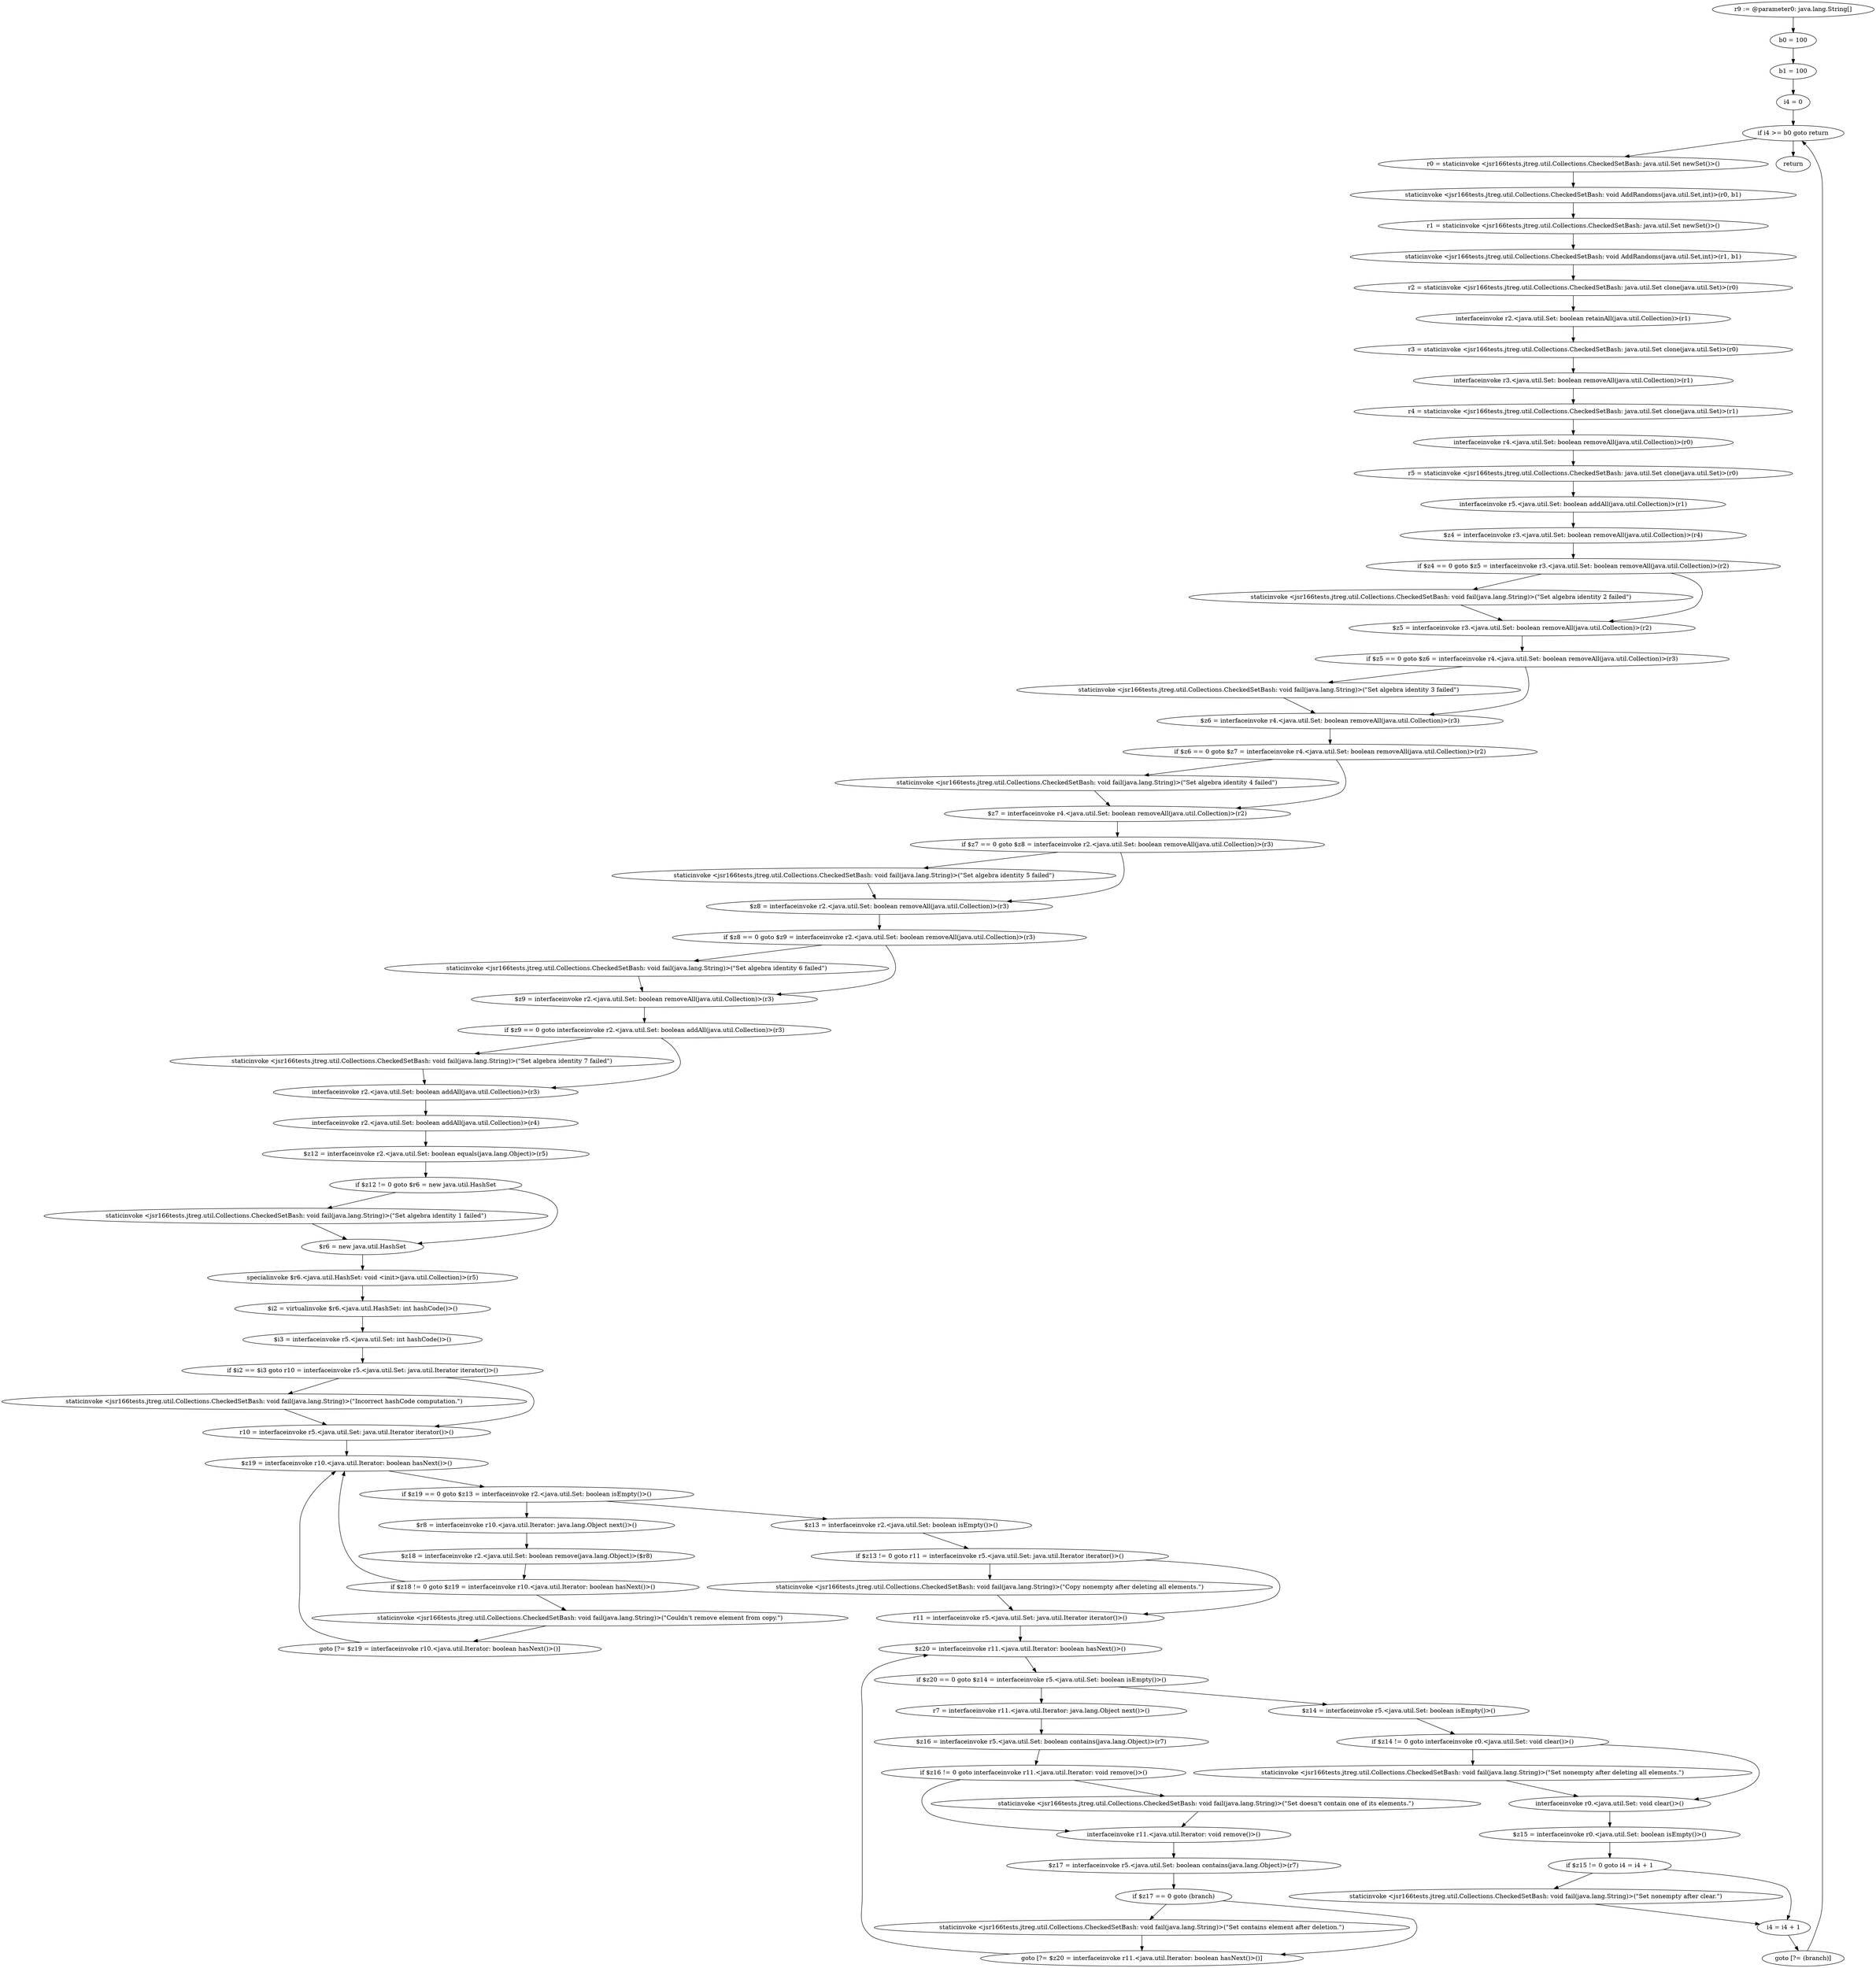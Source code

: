 digraph "unitGraph" {
    "r9 := @parameter0: java.lang.String[]"
    "b0 = 100"
    "b1 = 100"
    "i4 = 0"
    "if i4 >= b0 goto return"
    "r0 = staticinvoke <jsr166tests.jtreg.util.Collections.CheckedSetBash: java.util.Set newSet()>()"
    "staticinvoke <jsr166tests.jtreg.util.Collections.CheckedSetBash: void AddRandoms(java.util.Set,int)>(r0, b1)"
    "r1 = staticinvoke <jsr166tests.jtreg.util.Collections.CheckedSetBash: java.util.Set newSet()>()"
    "staticinvoke <jsr166tests.jtreg.util.Collections.CheckedSetBash: void AddRandoms(java.util.Set,int)>(r1, b1)"
    "r2 = staticinvoke <jsr166tests.jtreg.util.Collections.CheckedSetBash: java.util.Set clone(java.util.Set)>(r0)"
    "interfaceinvoke r2.<java.util.Set: boolean retainAll(java.util.Collection)>(r1)"
    "r3 = staticinvoke <jsr166tests.jtreg.util.Collections.CheckedSetBash: java.util.Set clone(java.util.Set)>(r0)"
    "interfaceinvoke r3.<java.util.Set: boolean removeAll(java.util.Collection)>(r1)"
    "r4 = staticinvoke <jsr166tests.jtreg.util.Collections.CheckedSetBash: java.util.Set clone(java.util.Set)>(r1)"
    "interfaceinvoke r4.<java.util.Set: boolean removeAll(java.util.Collection)>(r0)"
    "r5 = staticinvoke <jsr166tests.jtreg.util.Collections.CheckedSetBash: java.util.Set clone(java.util.Set)>(r0)"
    "interfaceinvoke r5.<java.util.Set: boolean addAll(java.util.Collection)>(r1)"
    "$z4 = interfaceinvoke r3.<java.util.Set: boolean removeAll(java.util.Collection)>(r4)"
    "if $z4 == 0 goto $z5 = interfaceinvoke r3.<java.util.Set: boolean removeAll(java.util.Collection)>(r2)"
    "staticinvoke <jsr166tests.jtreg.util.Collections.CheckedSetBash: void fail(java.lang.String)>(\"Set algebra identity 2 failed\")"
    "$z5 = interfaceinvoke r3.<java.util.Set: boolean removeAll(java.util.Collection)>(r2)"
    "if $z5 == 0 goto $z6 = interfaceinvoke r4.<java.util.Set: boolean removeAll(java.util.Collection)>(r3)"
    "staticinvoke <jsr166tests.jtreg.util.Collections.CheckedSetBash: void fail(java.lang.String)>(\"Set algebra identity 3 failed\")"
    "$z6 = interfaceinvoke r4.<java.util.Set: boolean removeAll(java.util.Collection)>(r3)"
    "if $z6 == 0 goto $z7 = interfaceinvoke r4.<java.util.Set: boolean removeAll(java.util.Collection)>(r2)"
    "staticinvoke <jsr166tests.jtreg.util.Collections.CheckedSetBash: void fail(java.lang.String)>(\"Set algebra identity 4 failed\")"
    "$z7 = interfaceinvoke r4.<java.util.Set: boolean removeAll(java.util.Collection)>(r2)"
    "if $z7 == 0 goto $z8 = interfaceinvoke r2.<java.util.Set: boolean removeAll(java.util.Collection)>(r3)"
    "staticinvoke <jsr166tests.jtreg.util.Collections.CheckedSetBash: void fail(java.lang.String)>(\"Set algebra identity 5 failed\")"
    "$z8 = interfaceinvoke r2.<java.util.Set: boolean removeAll(java.util.Collection)>(r3)"
    "if $z8 == 0 goto $z9 = interfaceinvoke r2.<java.util.Set: boolean removeAll(java.util.Collection)>(r3)"
    "staticinvoke <jsr166tests.jtreg.util.Collections.CheckedSetBash: void fail(java.lang.String)>(\"Set algebra identity 6 failed\")"
    "$z9 = interfaceinvoke r2.<java.util.Set: boolean removeAll(java.util.Collection)>(r3)"
    "if $z9 == 0 goto interfaceinvoke r2.<java.util.Set: boolean addAll(java.util.Collection)>(r3)"
    "staticinvoke <jsr166tests.jtreg.util.Collections.CheckedSetBash: void fail(java.lang.String)>(\"Set algebra identity 7 failed\")"
    "interfaceinvoke r2.<java.util.Set: boolean addAll(java.util.Collection)>(r3)"
    "interfaceinvoke r2.<java.util.Set: boolean addAll(java.util.Collection)>(r4)"
    "$z12 = interfaceinvoke r2.<java.util.Set: boolean equals(java.lang.Object)>(r5)"
    "if $z12 != 0 goto $r6 = new java.util.HashSet"
    "staticinvoke <jsr166tests.jtreg.util.Collections.CheckedSetBash: void fail(java.lang.String)>(\"Set algebra identity 1 failed\")"
    "$r6 = new java.util.HashSet"
    "specialinvoke $r6.<java.util.HashSet: void <init>(java.util.Collection)>(r5)"
    "$i2 = virtualinvoke $r6.<java.util.HashSet: int hashCode()>()"
    "$i3 = interfaceinvoke r5.<java.util.Set: int hashCode()>()"
    "if $i2 == $i3 goto r10 = interfaceinvoke r5.<java.util.Set: java.util.Iterator iterator()>()"
    "staticinvoke <jsr166tests.jtreg.util.Collections.CheckedSetBash: void fail(java.lang.String)>(\"Incorrect hashCode computation.\")"
    "r10 = interfaceinvoke r5.<java.util.Set: java.util.Iterator iterator()>()"
    "$z19 = interfaceinvoke r10.<java.util.Iterator: boolean hasNext()>()"
    "if $z19 == 0 goto $z13 = interfaceinvoke r2.<java.util.Set: boolean isEmpty()>()"
    "$r8 = interfaceinvoke r10.<java.util.Iterator: java.lang.Object next()>()"
    "$z18 = interfaceinvoke r2.<java.util.Set: boolean remove(java.lang.Object)>($r8)"
    "if $z18 != 0 goto $z19 = interfaceinvoke r10.<java.util.Iterator: boolean hasNext()>()"
    "staticinvoke <jsr166tests.jtreg.util.Collections.CheckedSetBash: void fail(java.lang.String)>(\"Couldn\'t remove element from copy.\")"
    "goto [?= $z19 = interfaceinvoke r10.<java.util.Iterator: boolean hasNext()>()]"
    "$z13 = interfaceinvoke r2.<java.util.Set: boolean isEmpty()>()"
    "if $z13 != 0 goto r11 = interfaceinvoke r5.<java.util.Set: java.util.Iterator iterator()>()"
    "staticinvoke <jsr166tests.jtreg.util.Collections.CheckedSetBash: void fail(java.lang.String)>(\"Copy nonempty after deleting all elements.\")"
    "r11 = interfaceinvoke r5.<java.util.Set: java.util.Iterator iterator()>()"
    "$z20 = interfaceinvoke r11.<java.util.Iterator: boolean hasNext()>()"
    "if $z20 == 0 goto $z14 = interfaceinvoke r5.<java.util.Set: boolean isEmpty()>()"
    "r7 = interfaceinvoke r11.<java.util.Iterator: java.lang.Object next()>()"
    "$z16 = interfaceinvoke r5.<java.util.Set: boolean contains(java.lang.Object)>(r7)"
    "if $z16 != 0 goto interfaceinvoke r11.<java.util.Iterator: void remove()>()"
    "staticinvoke <jsr166tests.jtreg.util.Collections.CheckedSetBash: void fail(java.lang.String)>(\"Set doesn\'t contain one of its elements.\")"
    "interfaceinvoke r11.<java.util.Iterator: void remove()>()"
    "$z17 = interfaceinvoke r5.<java.util.Set: boolean contains(java.lang.Object)>(r7)"
    "if $z17 == 0 goto (branch)"
    "staticinvoke <jsr166tests.jtreg.util.Collections.CheckedSetBash: void fail(java.lang.String)>(\"Set contains element after deletion.\")"
    "goto [?= $z20 = interfaceinvoke r11.<java.util.Iterator: boolean hasNext()>()]"
    "$z14 = interfaceinvoke r5.<java.util.Set: boolean isEmpty()>()"
    "if $z14 != 0 goto interfaceinvoke r0.<java.util.Set: void clear()>()"
    "staticinvoke <jsr166tests.jtreg.util.Collections.CheckedSetBash: void fail(java.lang.String)>(\"Set nonempty after deleting all elements.\")"
    "interfaceinvoke r0.<java.util.Set: void clear()>()"
    "$z15 = interfaceinvoke r0.<java.util.Set: boolean isEmpty()>()"
    "if $z15 != 0 goto i4 = i4 + 1"
    "staticinvoke <jsr166tests.jtreg.util.Collections.CheckedSetBash: void fail(java.lang.String)>(\"Set nonempty after clear.\")"
    "i4 = i4 + 1"
    "goto [?= (branch)]"
    "return"
    "r9 := @parameter0: java.lang.String[]"->"b0 = 100";
    "b0 = 100"->"b1 = 100";
    "b1 = 100"->"i4 = 0";
    "i4 = 0"->"if i4 >= b0 goto return";
    "if i4 >= b0 goto return"->"r0 = staticinvoke <jsr166tests.jtreg.util.Collections.CheckedSetBash: java.util.Set newSet()>()";
    "if i4 >= b0 goto return"->"return";
    "r0 = staticinvoke <jsr166tests.jtreg.util.Collections.CheckedSetBash: java.util.Set newSet()>()"->"staticinvoke <jsr166tests.jtreg.util.Collections.CheckedSetBash: void AddRandoms(java.util.Set,int)>(r0, b1)";
    "staticinvoke <jsr166tests.jtreg.util.Collections.CheckedSetBash: void AddRandoms(java.util.Set,int)>(r0, b1)"->"r1 = staticinvoke <jsr166tests.jtreg.util.Collections.CheckedSetBash: java.util.Set newSet()>()";
    "r1 = staticinvoke <jsr166tests.jtreg.util.Collections.CheckedSetBash: java.util.Set newSet()>()"->"staticinvoke <jsr166tests.jtreg.util.Collections.CheckedSetBash: void AddRandoms(java.util.Set,int)>(r1, b1)";
    "staticinvoke <jsr166tests.jtreg.util.Collections.CheckedSetBash: void AddRandoms(java.util.Set,int)>(r1, b1)"->"r2 = staticinvoke <jsr166tests.jtreg.util.Collections.CheckedSetBash: java.util.Set clone(java.util.Set)>(r0)";
    "r2 = staticinvoke <jsr166tests.jtreg.util.Collections.CheckedSetBash: java.util.Set clone(java.util.Set)>(r0)"->"interfaceinvoke r2.<java.util.Set: boolean retainAll(java.util.Collection)>(r1)";
    "interfaceinvoke r2.<java.util.Set: boolean retainAll(java.util.Collection)>(r1)"->"r3 = staticinvoke <jsr166tests.jtreg.util.Collections.CheckedSetBash: java.util.Set clone(java.util.Set)>(r0)";
    "r3 = staticinvoke <jsr166tests.jtreg.util.Collections.CheckedSetBash: java.util.Set clone(java.util.Set)>(r0)"->"interfaceinvoke r3.<java.util.Set: boolean removeAll(java.util.Collection)>(r1)";
    "interfaceinvoke r3.<java.util.Set: boolean removeAll(java.util.Collection)>(r1)"->"r4 = staticinvoke <jsr166tests.jtreg.util.Collections.CheckedSetBash: java.util.Set clone(java.util.Set)>(r1)";
    "r4 = staticinvoke <jsr166tests.jtreg.util.Collections.CheckedSetBash: java.util.Set clone(java.util.Set)>(r1)"->"interfaceinvoke r4.<java.util.Set: boolean removeAll(java.util.Collection)>(r0)";
    "interfaceinvoke r4.<java.util.Set: boolean removeAll(java.util.Collection)>(r0)"->"r5 = staticinvoke <jsr166tests.jtreg.util.Collections.CheckedSetBash: java.util.Set clone(java.util.Set)>(r0)";
    "r5 = staticinvoke <jsr166tests.jtreg.util.Collections.CheckedSetBash: java.util.Set clone(java.util.Set)>(r0)"->"interfaceinvoke r5.<java.util.Set: boolean addAll(java.util.Collection)>(r1)";
    "interfaceinvoke r5.<java.util.Set: boolean addAll(java.util.Collection)>(r1)"->"$z4 = interfaceinvoke r3.<java.util.Set: boolean removeAll(java.util.Collection)>(r4)";
    "$z4 = interfaceinvoke r3.<java.util.Set: boolean removeAll(java.util.Collection)>(r4)"->"if $z4 == 0 goto $z5 = interfaceinvoke r3.<java.util.Set: boolean removeAll(java.util.Collection)>(r2)";
    "if $z4 == 0 goto $z5 = interfaceinvoke r3.<java.util.Set: boolean removeAll(java.util.Collection)>(r2)"->"staticinvoke <jsr166tests.jtreg.util.Collections.CheckedSetBash: void fail(java.lang.String)>(\"Set algebra identity 2 failed\")";
    "if $z4 == 0 goto $z5 = interfaceinvoke r3.<java.util.Set: boolean removeAll(java.util.Collection)>(r2)"->"$z5 = interfaceinvoke r3.<java.util.Set: boolean removeAll(java.util.Collection)>(r2)";
    "staticinvoke <jsr166tests.jtreg.util.Collections.CheckedSetBash: void fail(java.lang.String)>(\"Set algebra identity 2 failed\")"->"$z5 = interfaceinvoke r3.<java.util.Set: boolean removeAll(java.util.Collection)>(r2)";
    "$z5 = interfaceinvoke r3.<java.util.Set: boolean removeAll(java.util.Collection)>(r2)"->"if $z5 == 0 goto $z6 = interfaceinvoke r4.<java.util.Set: boolean removeAll(java.util.Collection)>(r3)";
    "if $z5 == 0 goto $z6 = interfaceinvoke r4.<java.util.Set: boolean removeAll(java.util.Collection)>(r3)"->"staticinvoke <jsr166tests.jtreg.util.Collections.CheckedSetBash: void fail(java.lang.String)>(\"Set algebra identity 3 failed\")";
    "if $z5 == 0 goto $z6 = interfaceinvoke r4.<java.util.Set: boolean removeAll(java.util.Collection)>(r3)"->"$z6 = interfaceinvoke r4.<java.util.Set: boolean removeAll(java.util.Collection)>(r3)";
    "staticinvoke <jsr166tests.jtreg.util.Collections.CheckedSetBash: void fail(java.lang.String)>(\"Set algebra identity 3 failed\")"->"$z6 = interfaceinvoke r4.<java.util.Set: boolean removeAll(java.util.Collection)>(r3)";
    "$z6 = interfaceinvoke r4.<java.util.Set: boolean removeAll(java.util.Collection)>(r3)"->"if $z6 == 0 goto $z7 = interfaceinvoke r4.<java.util.Set: boolean removeAll(java.util.Collection)>(r2)";
    "if $z6 == 0 goto $z7 = interfaceinvoke r4.<java.util.Set: boolean removeAll(java.util.Collection)>(r2)"->"staticinvoke <jsr166tests.jtreg.util.Collections.CheckedSetBash: void fail(java.lang.String)>(\"Set algebra identity 4 failed\")";
    "if $z6 == 0 goto $z7 = interfaceinvoke r4.<java.util.Set: boolean removeAll(java.util.Collection)>(r2)"->"$z7 = interfaceinvoke r4.<java.util.Set: boolean removeAll(java.util.Collection)>(r2)";
    "staticinvoke <jsr166tests.jtreg.util.Collections.CheckedSetBash: void fail(java.lang.String)>(\"Set algebra identity 4 failed\")"->"$z7 = interfaceinvoke r4.<java.util.Set: boolean removeAll(java.util.Collection)>(r2)";
    "$z7 = interfaceinvoke r4.<java.util.Set: boolean removeAll(java.util.Collection)>(r2)"->"if $z7 == 0 goto $z8 = interfaceinvoke r2.<java.util.Set: boolean removeAll(java.util.Collection)>(r3)";
    "if $z7 == 0 goto $z8 = interfaceinvoke r2.<java.util.Set: boolean removeAll(java.util.Collection)>(r3)"->"staticinvoke <jsr166tests.jtreg.util.Collections.CheckedSetBash: void fail(java.lang.String)>(\"Set algebra identity 5 failed\")";
    "if $z7 == 0 goto $z8 = interfaceinvoke r2.<java.util.Set: boolean removeAll(java.util.Collection)>(r3)"->"$z8 = interfaceinvoke r2.<java.util.Set: boolean removeAll(java.util.Collection)>(r3)";
    "staticinvoke <jsr166tests.jtreg.util.Collections.CheckedSetBash: void fail(java.lang.String)>(\"Set algebra identity 5 failed\")"->"$z8 = interfaceinvoke r2.<java.util.Set: boolean removeAll(java.util.Collection)>(r3)";
    "$z8 = interfaceinvoke r2.<java.util.Set: boolean removeAll(java.util.Collection)>(r3)"->"if $z8 == 0 goto $z9 = interfaceinvoke r2.<java.util.Set: boolean removeAll(java.util.Collection)>(r3)";
    "if $z8 == 0 goto $z9 = interfaceinvoke r2.<java.util.Set: boolean removeAll(java.util.Collection)>(r3)"->"staticinvoke <jsr166tests.jtreg.util.Collections.CheckedSetBash: void fail(java.lang.String)>(\"Set algebra identity 6 failed\")";
    "if $z8 == 0 goto $z9 = interfaceinvoke r2.<java.util.Set: boolean removeAll(java.util.Collection)>(r3)"->"$z9 = interfaceinvoke r2.<java.util.Set: boolean removeAll(java.util.Collection)>(r3)";
    "staticinvoke <jsr166tests.jtreg.util.Collections.CheckedSetBash: void fail(java.lang.String)>(\"Set algebra identity 6 failed\")"->"$z9 = interfaceinvoke r2.<java.util.Set: boolean removeAll(java.util.Collection)>(r3)";
    "$z9 = interfaceinvoke r2.<java.util.Set: boolean removeAll(java.util.Collection)>(r3)"->"if $z9 == 0 goto interfaceinvoke r2.<java.util.Set: boolean addAll(java.util.Collection)>(r3)";
    "if $z9 == 0 goto interfaceinvoke r2.<java.util.Set: boolean addAll(java.util.Collection)>(r3)"->"staticinvoke <jsr166tests.jtreg.util.Collections.CheckedSetBash: void fail(java.lang.String)>(\"Set algebra identity 7 failed\")";
    "if $z9 == 0 goto interfaceinvoke r2.<java.util.Set: boolean addAll(java.util.Collection)>(r3)"->"interfaceinvoke r2.<java.util.Set: boolean addAll(java.util.Collection)>(r3)";
    "staticinvoke <jsr166tests.jtreg.util.Collections.CheckedSetBash: void fail(java.lang.String)>(\"Set algebra identity 7 failed\")"->"interfaceinvoke r2.<java.util.Set: boolean addAll(java.util.Collection)>(r3)";
    "interfaceinvoke r2.<java.util.Set: boolean addAll(java.util.Collection)>(r3)"->"interfaceinvoke r2.<java.util.Set: boolean addAll(java.util.Collection)>(r4)";
    "interfaceinvoke r2.<java.util.Set: boolean addAll(java.util.Collection)>(r4)"->"$z12 = interfaceinvoke r2.<java.util.Set: boolean equals(java.lang.Object)>(r5)";
    "$z12 = interfaceinvoke r2.<java.util.Set: boolean equals(java.lang.Object)>(r5)"->"if $z12 != 0 goto $r6 = new java.util.HashSet";
    "if $z12 != 0 goto $r6 = new java.util.HashSet"->"staticinvoke <jsr166tests.jtreg.util.Collections.CheckedSetBash: void fail(java.lang.String)>(\"Set algebra identity 1 failed\")";
    "if $z12 != 0 goto $r6 = new java.util.HashSet"->"$r6 = new java.util.HashSet";
    "staticinvoke <jsr166tests.jtreg.util.Collections.CheckedSetBash: void fail(java.lang.String)>(\"Set algebra identity 1 failed\")"->"$r6 = new java.util.HashSet";
    "$r6 = new java.util.HashSet"->"specialinvoke $r6.<java.util.HashSet: void <init>(java.util.Collection)>(r5)";
    "specialinvoke $r6.<java.util.HashSet: void <init>(java.util.Collection)>(r5)"->"$i2 = virtualinvoke $r6.<java.util.HashSet: int hashCode()>()";
    "$i2 = virtualinvoke $r6.<java.util.HashSet: int hashCode()>()"->"$i3 = interfaceinvoke r5.<java.util.Set: int hashCode()>()";
    "$i3 = interfaceinvoke r5.<java.util.Set: int hashCode()>()"->"if $i2 == $i3 goto r10 = interfaceinvoke r5.<java.util.Set: java.util.Iterator iterator()>()";
    "if $i2 == $i3 goto r10 = interfaceinvoke r5.<java.util.Set: java.util.Iterator iterator()>()"->"staticinvoke <jsr166tests.jtreg.util.Collections.CheckedSetBash: void fail(java.lang.String)>(\"Incorrect hashCode computation.\")";
    "if $i2 == $i3 goto r10 = interfaceinvoke r5.<java.util.Set: java.util.Iterator iterator()>()"->"r10 = interfaceinvoke r5.<java.util.Set: java.util.Iterator iterator()>()";
    "staticinvoke <jsr166tests.jtreg.util.Collections.CheckedSetBash: void fail(java.lang.String)>(\"Incorrect hashCode computation.\")"->"r10 = interfaceinvoke r5.<java.util.Set: java.util.Iterator iterator()>()";
    "r10 = interfaceinvoke r5.<java.util.Set: java.util.Iterator iterator()>()"->"$z19 = interfaceinvoke r10.<java.util.Iterator: boolean hasNext()>()";
    "$z19 = interfaceinvoke r10.<java.util.Iterator: boolean hasNext()>()"->"if $z19 == 0 goto $z13 = interfaceinvoke r2.<java.util.Set: boolean isEmpty()>()";
    "if $z19 == 0 goto $z13 = interfaceinvoke r2.<java.util.Set: boolean isEmpty()>()"->"$r8 = interfaceinvoke r10.<java.util.Iterator: java.lang.Object next()>()";
    "if $z19 == 0 goto $z13 = interfaceinvoke r2.<java.util.Set: boolean isEmpty()>()"->"$z13 = interfaceinvoke r2.<java.util.Set: boolean isEmpty()>()";
    "$r8 = interfaceinvoke r10.<java.util.Iterator: java.lang.Object next()>()"->"$z18 = interfaceinvoke r2.<java.util.Set: boolean remove(java.lang.Object)>($r8)";
    "$z18 = interfaceinvoke r2.<java.util.Set: boolean remove(java.lang.Object)>($r8)"->"if $z18 != 0 goto $z19 = interfaceinvoke r10.<java.util.Iterator: boolean hasNext()>()";
    "if $z18 != 0 goto $z19 = interfaceinvoke r10.<java.util.Iterator: boolean hasNext()>()"->"staticinvoke <jsr166tests.jtreg.util.Collections.CheckedSetBash: void fail(java.lang.String)>(\"Couldn\'t remove element from copy.\")";
    "if $z18 != 0 goto $z19 = interfaceinvoke r10.<java.util.Iterator: boolean hasNext()>()"->"$z19 = interfaceinvoke r10.<java.util.Iterator: boolean hasNext()>()";
    "staticinvoke <jsr166tests.jtreg.util.Collections.CheckedSetBash: void fail(java.lang.String)>(\"Couldn\'t remove element from copy.\")"->"goto [?= $z19 = interfaceinvoke r10.<java.util.Iterator: boolean hasNext()>()]";
    "goto [?= $z19 = interfaceinvoke r10.<java.util.Iterator: boolean hasNext()>()]"->"$z19 = interfaceinvoke r10.<java.util.Iterator: boolean hasNext()>()";
    "$z13 = interfaceinvoke r2.<java.util.Set: boolean isEmpty()>()"->"if $z13 != 0 goto r11 = interfaceinvoke r5.<java.util.Set: java.util.Iterator iterator()>()";
    "if $z13 != 0 goto r11 = interfaceinvoke r5.<java.util.Set: java.util.Iterator iterator()>()"->"staticinvoke <jsr166tests.jtreg.util.Collections.CheckedSetBash: void fail(java.lang.String)>(\"Copy nonempty after deleting all elements.\")";
    "if $z13 != 0 goto r11 = interfaceinvoke r5.<java.util.Set: java.util.Iterator iterator()>()"->"r11 = interfaceinvoke r5.<java.util.Set: java.util.Iterator iterator()>()";
    "staticinvoke <jsr166tests.jtreg.util.Collections.CheckedSetBash: void fail(java.lang.String)>(\"Copy nonempty after deleting all elements.\")"->"r11 = interfaceinvoke r5.<java.util.Set: java.util.Iterator iterator()>()";
    "r11 = interfaceinvoke r5.<java.util.Set: java.util.Iterator iterator()>()"->"$z20 = interfaceinvoke r11.<java.util.Iterator: boolean hasNext()>()";
    "$z20 = interfaceinvoke r11.<java.util.Iterator: boolean hasNext()>()"->"if $z20 == 0 goto $z14 = interfaceinvoke r5.<java.util.Set: boolean isEmpty()>()";
    "if $z20 == 0 goto $z14 = interfaceinvoke r5.<java.util.Set: boolean isEmpty()>()"->"r7 = interfaceinvoke r11.<java.util.Iterator: java.lang.Object next()>()";
    "if $z20 == 0 goto $z14 = interfaceinvoke r5.<java.util.Set: boolean isEmpty()>()"->"$z14 = interfaceinvoke r5.<java.util.Set: boolean isEmpty()>()";
    "r7 = interfaceinvoke r11.<java.util.Iterator: java.lang.Object next()>()"->"$z16 = interfaceinvoke r5.<java.util.Set: boolean contains(java.lang.Object)>(r7)";
    "$z16 = interfaceinvoke r5.<java.util.Set: boolean contains(java.lang.Object)>(r7)"->"if $z16 != 0 goto interfaceinvoke r11.<java.util.Iterator: void remove()>()";
    "if $z16 != 0 goto interfaceinvoke r11.<java.util.Iterator: void remove()>()"->"staticinvoke <jsr166tests.jtreg.util.Collections.CheckedSetBash: void fail(java.lang.String)>(\"Set doesn\'t contain one of its elements.\")";
    "if $z16 != 0 goto interfaceinvoke r11.<java.util.Iterator: void remove()>()"->"interfaceinvoke r11.<java.util.Iterator: void remove()>()";
    "staticinvoke <jsr166tests.jtreg.util.Collections.CheckedSetBash: void fail(java.lang.String)>(\"Set doesn\'t contain one of its elements.\")"->"interfaceinvoke r11.<java.util.Iterator: void remove()>()";
    "interfaceinvoke r11.<java.util.Iterator: void remove()>()"->"$z17 = interfaceinvoke r5.<java.util.Set: boolean contains(java.lang.Object)>(r7)";
    "$z17 = interfaceinvoke r5.<java.util.Set: boolean contains(java.lang.Object)>(r7)"->"if $z17 == 0 goto (branch)";
    "if $z17 == 0 goto (branch)"->"staticinvoke <jsr166tests.jtreg.util.Collections.CheckedSetBash: void fail(java.lang.String)>(\"Set contains element after deletion.\")";
    "if $z17 == 0 goto (branch)"->"goto [?= $z20 = interfaceinvoke r11.<java.util.Iterator: boolean hasNext()>()]";
    "staticinvoke <jsr166tests.jtreg.util.Collections.CheckedSetBash: void fail(java.lang.String)>(\"Set contains element after deletion.\")"->"goto [?= $z20 = interfaceinvoke r11.<java.util.Iterator: boolean hasNext()>()]";
    "goto [?= $z20 = interfaceinvoke r11.<java.util.Iterator: boolean hasNext()>()]"->"$z20 = interfaceinvoke r11.<java.util.Iterator: boolean hasNext()>()";
    "$z14 = interfaceinvoke r5.<java.util.Set: boolean isEmpty()>()"->"if $z14 != 0 goto interfaceinvoke r0.<java.util.Set: void clear()>()";
    "if $z14 != 0 goto interfaceinvoke r0.<java.util.Set: void clear()>()"->"staticinvoke <jsr166tests.jtreg.util.Collections.CheckedSetBash: void fail(java.lang.String)>(\"Set nonempty after deleting all elements.\")";
    "if $z14 != 0 goto interfaceinvoke r0.<java.util.Set: void clear()>()"->"interfaceinvoke r0.<java.util.Set: void clear()>()";
    "staticinvoke <jsr166tests.jtreg.util.Collections.CheckedSetBash: void fail(java.lang.String)>(\"Set nonempty after deleting all elements.\")"->"interfaceinvoke r0.<java.util.Set: void clear()>()";
    "interfaceinvoke r0.<java.util.Set: void clear()>()"->"$z15 = interfaceinvoke r0.<java.util.Set: boolean isEmpty()>()";
    "$z15 = interfaceinvoke r0.<java.util.Set: boolean isEmpty()>()"->"if $z15 != 0 goto i4 = i4 + 1";
    "if $z15 != 0 goto i4 = i4 + 1"->"staticinvoke <jsr166tests.jtreg.util.Collections.CheckedSetBash: void fail(java.lang.String)>(\"Set nonempty after clear.\")";
    "if $z15 != 0 goto i4 = i4 + 1"->"i4 = i4 + 1";
    "staticinvoke <jsr166tests.jtreg.util.Collections.CheckedSetBash: void fail(java.lang.String)>(\"Set nonempty after clear.\")"->"i4 = i4 + 1";
    "i4 = i4 + 1"->"goto [?= (branch)]";
    "goto [?= (branch)]"->"if i4 >= b0 goto return";
}
